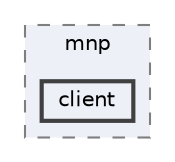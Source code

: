 digraph "repository/mnp/src/main/java/com/sterlite/cal/mnp/client"
{
 // LATEX_PDF_SIZE
  bgcolor="transparent";
  edge [fontname=Helvetica,fontsize=10,labelfontname=Helvetica,labelfontsize=10];
  node [fontname=Helvetica,fontsize=10,shape=box,height=0.2,width=0.4];
  compound=true
  subgraph clusterdir_2ba090eb009818682dbdaa59020602c0 {
    graph [ bgcolor="#edf0f7", pencolor="grey50", label="mnp", fontname=Helvetica,fontsize=10 style="filled,dashed", URL="dir_2ba090eb009818682dbdaa59020602c0.html",tooltip=""]
  dir_4390078007a8ad8ed5f92f7715d7d026 [label="client", fillcolor="#edf0f7", color="grey25", style="filled,bold", URL="dir_4390078007a8ad8ed5f92f7715d7d026.html",tooltip=""];
  }
}
